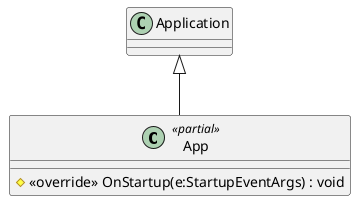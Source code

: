 @startuml
class App <<partial>> {
    # <<override>> OnStartup(e:StartupEventArgs) : void
}
Application <|-- App
@enduml
